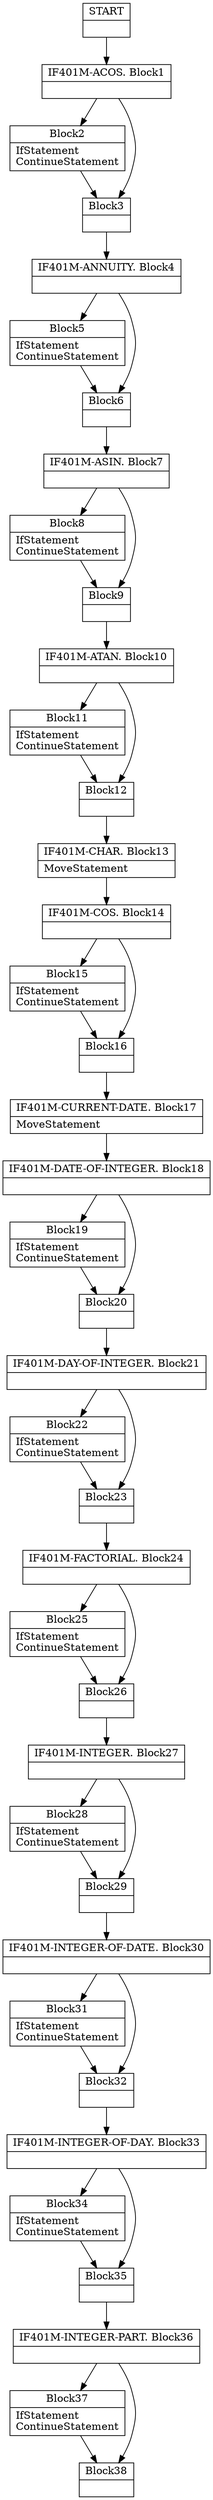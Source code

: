 digraph Cfg {
node [
shape = "record"
]

edge [
arrowtail = "empty"
]
Block0 [
label = "{START|}"
]
Block1 [
label = "{IF401M-ACOS. Block1|}"
]
Block2 [
label = "{Block2|IfStatement\lContinueStatement\l}"
]
Block3 [
label = "{Block3|}"
]
Block4 [
label = "{IF401M-ANNUITY. Block4|}"
]
Block5 [
label = "{Block5|IfStatement\lContinueStatement\l}"
]
Block6 [
label = "{Block6|}"
]
Block7 [
label = "{IF401M-ASIN. Block7|}"
]
Block8 [
label = "{Block8|IfStatement\lContinueStatement\l}"
]
Block9 [
label = "{Block9|}"
]
Block10 [
label = "{IF401M-ATAN. Block10|}"
]
Block11 [
label = "{Block11|IfStatement\lContinueStatement\l}"
]
Block12 [
label = "{Block12|}"
]
Block13 [
label = "{IF401M-CHAR. Block13|MoveStatement\l}"
]
Block14 [
label = "{IF401M-COS. Block14|}"
]
Block15 [
label = "{Block15|IfStatement\lContinueStatement\l}"
]
Block16 [
label = "{Block16|}"
]
Block17 [
label = "{IF401M-CURRENT-DATE. Block17|MoveStatement\l}"
]
Block18 [
label = "{IF401M-DATE-OF-INTEGER. Block18|}"
]
Block19 [
label = "{Block19|IfStatement\lContinueStatement\l}"
]
Block20 [
label = "{Block20|}"
]
Block21 [
label = "{IF401M-DAY-OF-INTEGER. Block21|}"
]
Block22 [
label = "{Block22|IfStatement\lContinueStatement\l}"
]
Block23 [
label = "{Block23|}"
]
Block24 [
label = "{IF401M-FACTORIAL. Block24|}"
]
Block25 [
label = "{Block25|IfStatement\lContinueStatement\l}"
]
Block26 [
label = "{Block26|}"
]
Block27 [
label = "{IF401M-INTEGER. Block27|}"
]
Block28 [
label = "{Block28|IfStatement\lContinueStatement\l}"
]
Block29 [
label = "{Block29|}"
]
Block30 [
label = "{IF401M-INTEGER-OF-DATE. Block30|}"
]
Block31 [
label = "{Block31|IfStatement\lContinueStatement\l}"
]
Block32 [
label = "{Block32|}"
]
Block33 [
label = "{IF401M-INTEGER-OF-DAY. Block33|}"
]
Block34 [
label = "{Block34|IfStatement\lContinueStatement\l}"
]
Block35 [
label = "{Block35|}"
]
Block36 [
label = "{IF401M-INTEGER-PART. Block36|}"
]
Block37 [
label = "{Block37|IfStatement\lContinueStatement\l}"
]
Block38 [
label = "{Block38|}"
]
Block0 -> Block1
Block1 -> Block2
Block1 -> Block3
Block2 -> Block3
Block3 -> Block4
Block4 -> Block5
Block4 -> Block6
Block5 -> Block6
Block6 -> Block7
Block7 -> Block8
Block7 -> Block9
Block8 -> Block9
Block9 -> Block10
Block10 -> Block11
Block10 -> Block12
Block11 -> Block12
Block12 -> Block13
Block13 -> Block14
Block14 -> Block15
Block14 -> Block16
Block15 -> Block16
Block16 -> Block17
Block17 -> Block18
Block18 -> Block19
Block18 -> Block20
Block19 -> Block20
Block20 -> Block21
Block21 -> Block22
Block21 -> Block23
Block22 -> Block23
Block23 -> Block24
Block24 -> Block25
Block24 -> Block26
Block25 -> Block26
Block26 -> Block27
Block27 -> Block28
Block27 -> Block29
Block28 -> Block29
Block29 -> Block30
Block30 -> Block31
Block30 -> Block32
Block31 -> Block32
Block32 -> Block33
Block33 -> Block34
Block33 -> Block35
Block34 -> Block35
Block35 -> Block36
Block36 -> Block37
Block36 -> Block38
Block37 -> Block38

}
